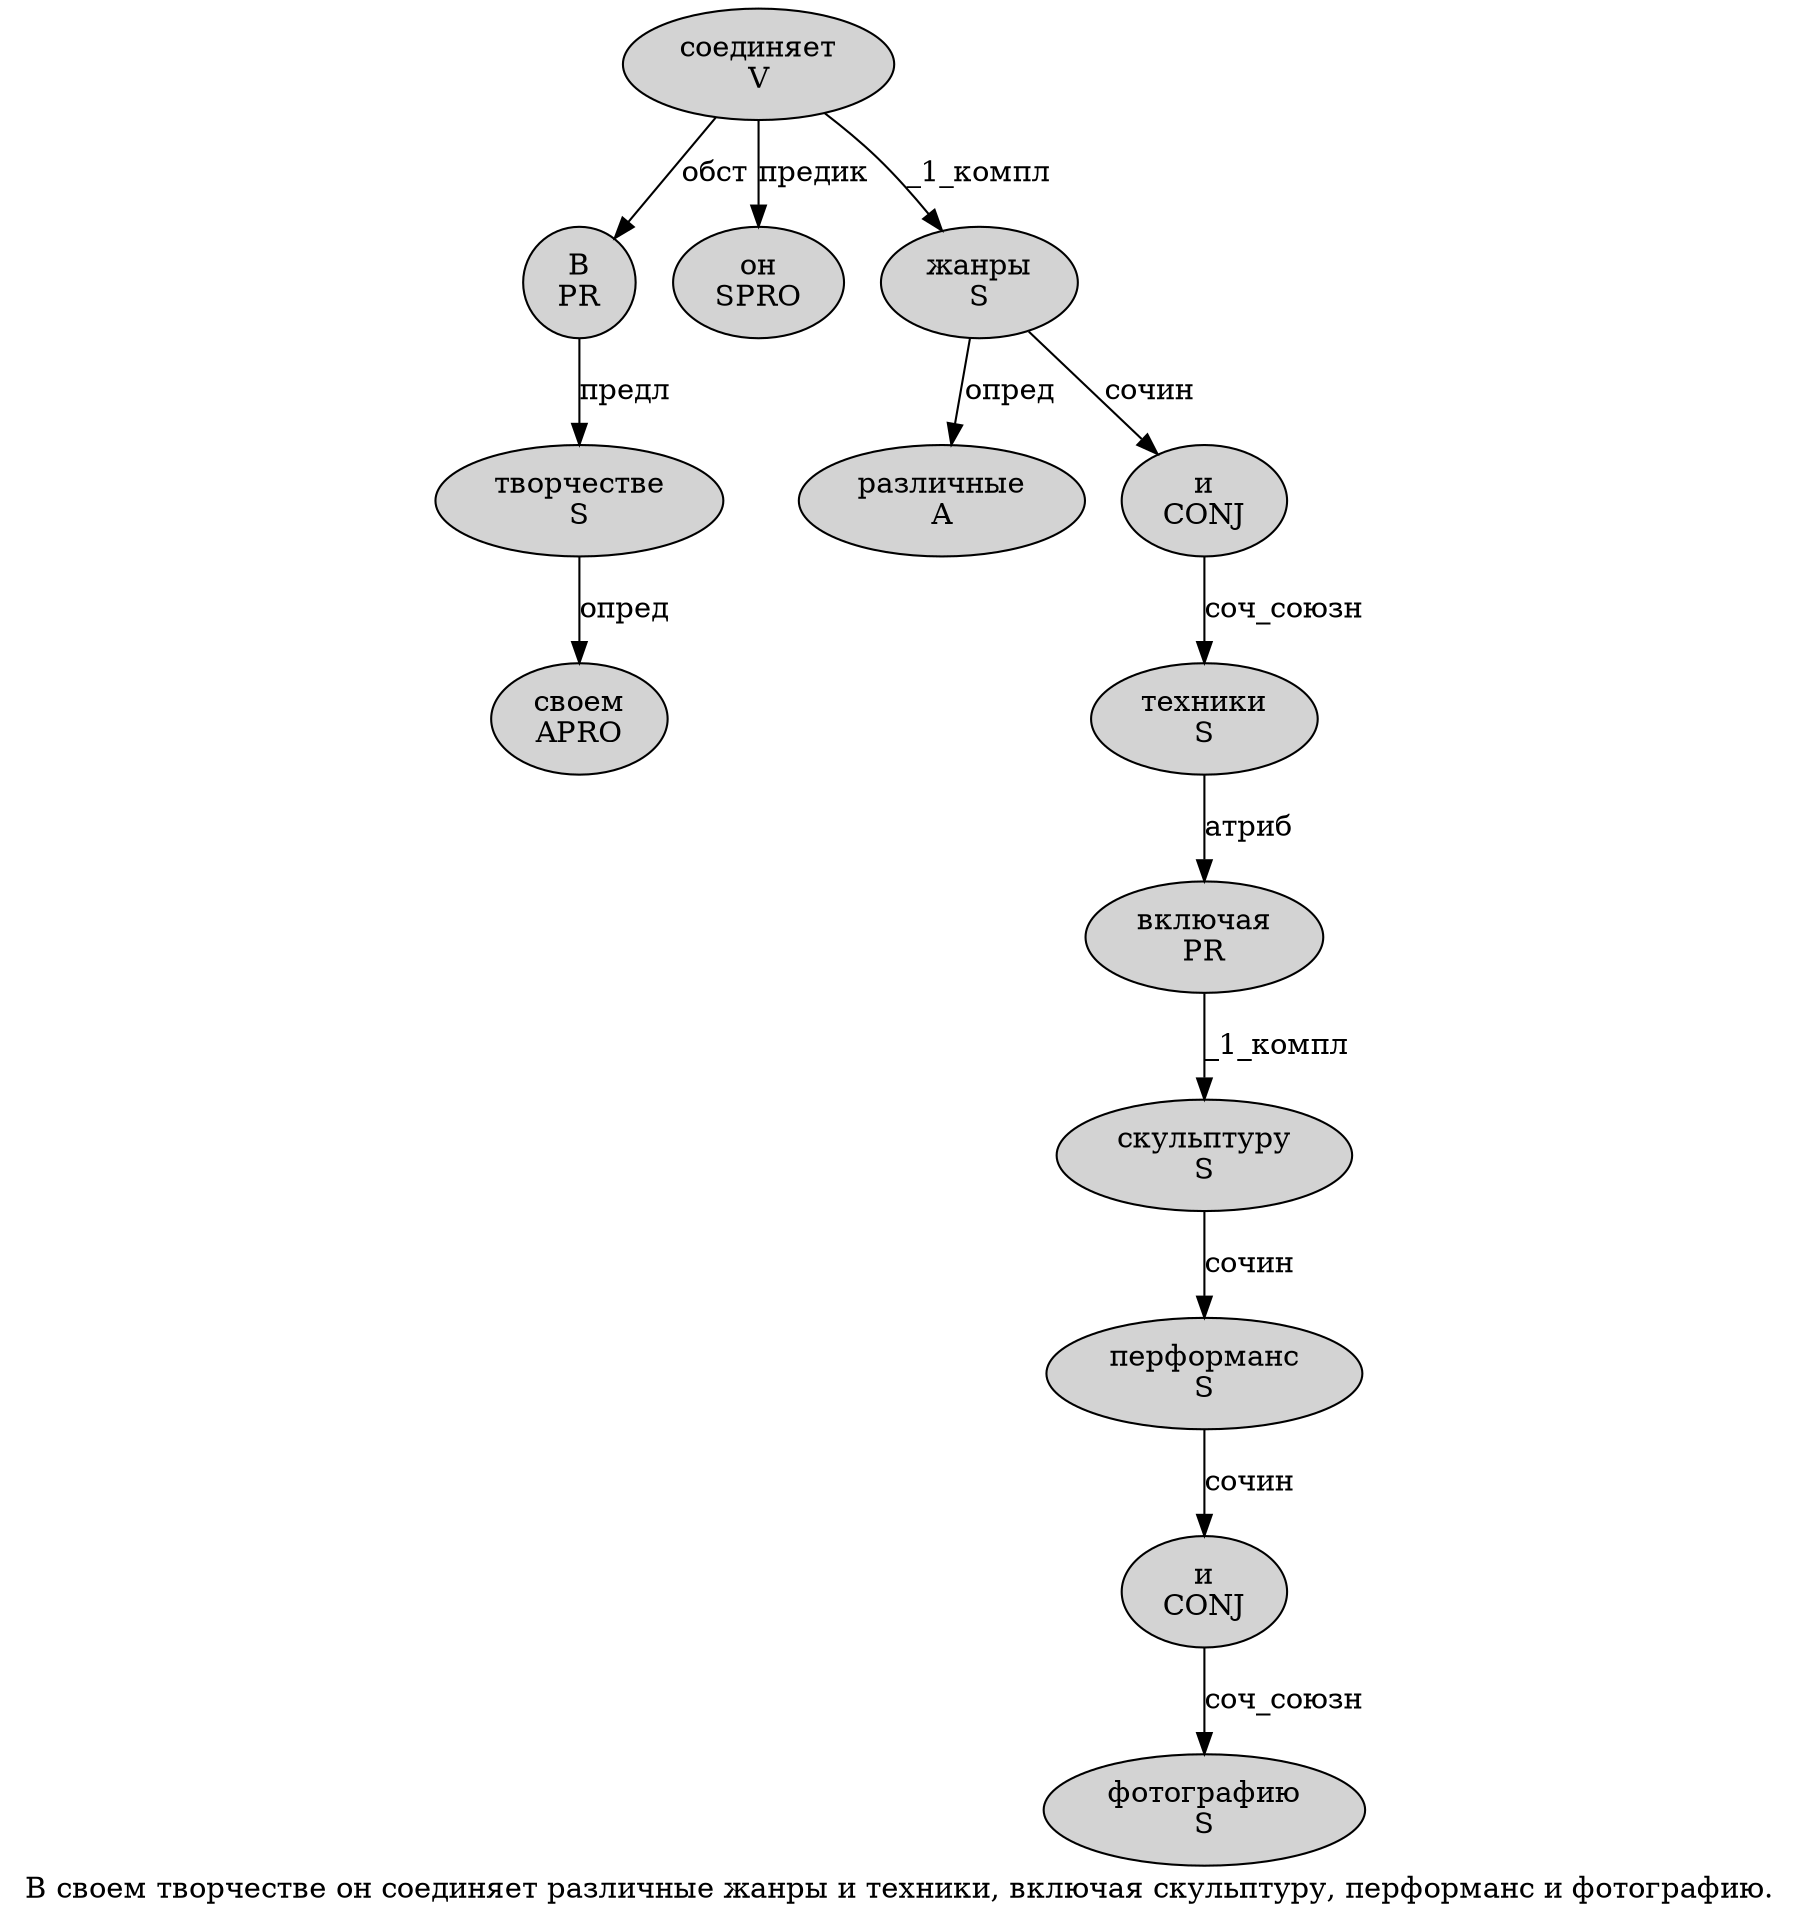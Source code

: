 digraph SENTENCE_87 {
	graph [label="В своем творчестве он соединяет различные жанры и техники, включая скульптуру, перформанс и фотографию."]
	node [style=filled]
		0 [label="В
PR" color="" fillcolor=lightgray penwidth=1 shape=ellipse]
		1 [label="своем
APRO" color="" fillcolor=lightgray penwidth=1 shape=ellipse]
		2 [label="творчестве
S" color="" fillcolor=lightgray penwidth=1 shape=ellipse]
		3 [label="он
SPRO" color="" fillcolor=lightgray penwidth=1 shape=ellipse]
		4 [label="соединяет
V" color="" fillcolor=lightgray penwidth=1 shape=ellipse]
		5 [label="различные
A" color="" fillcolor=lightgray penwidth=1 shape=ellipse]
		6 [label="жанры
S" color="" fillcolor=lightgray penwidth=1 shape=ellipse]
		7 [label="и
CONJ" color="" fillcolor=lightgray penwidth=1 shape=ellipse]
		8 [label="техники
S" color="" fillcolor=lightgray penwidth=1 shape=ellipse]
		10 [label="включая
PR" color="" fillcolor=lightgray penwidth=1 shape=ellipse]
		11 [label="скульптуру
S" color="" fillcolor=lightgray penwidth=1 shape=ellipse]
		13 [label="перформанс
S" color="" fillcolor=lightgray penwidth=1 shape=ellipse]
		14 [label="и
CONJ" color="" fillcolor=lightgray penwidth=1 shape=ellipse]
		15 [label="фотографию
S" color="" fillcolor=lightgray penwidth=1 shape=ellipse]
			8 -> 10 [label="атриб"]
			6 -> 5 [label="опред"]
			6 -> 7 [label="сочин"]
			4 -> 0 [label="обст"]
			4 -> 3 [label="предик"]
			4 -> 6 [label="_1_компл"]
			0 -> 2 [label="предл"]
			7 -> 8 [label="соч_союзн"]
			11 -> 13 [label="сочин"]
			13 -> 14 [label="сочин"]
			2 -> 1 [label="опред"]
			10 -> 11 [label="_1_компл"]
			14 -> 15 [label="соч_союзн"]
}